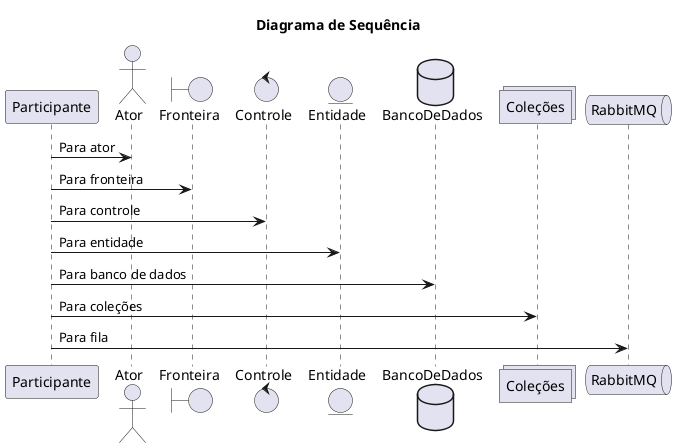 @startuml DiagramaSequencia
title Diagrama de Sequência
participant Participante as Foo
actor       Ator       as Foo1
boundary    Fronteira    as Foo2
control     Controle     as Foo3
entity      Entidade      as Foo4
database    BancoDeDados    as Foo5
collections Coleções as Foo6
queue       RabbitMQ       as Foo7
Foo -> Foo1 : Para ator 
Foo -> Foo2 : Para fronteira
Foo -> Foo3 : Para controle
Foo -> Foo4 : Para entidade
Foo -> Foo5 : Para banco de dados
Foo -> Foo6 : Para coleções
Foo -> Foo7: Para fila
@enduml
